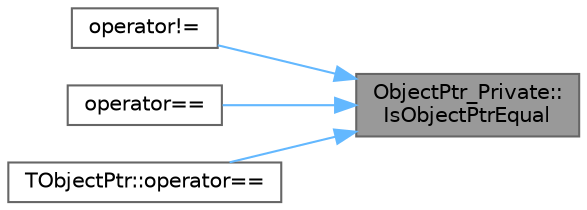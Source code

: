 digraph "ObjectPtr_Private::IsObjectPtrEqual"
{
 // INTERACTIVE_SVG=YES
 // LATEX_PDF_SIZE
  bgcolor="transparent";
  edge [fontname=Helvetica,fontsize=10,labelfontname=Helvetica,labelfontsize=10];
  node [fontname=Helvetica,fontsize=10,shape=box,height=0.2,width=0.4];
  rankdir="RL";
  Node1 [id="Node000001",label="ObjectPtr_Private::\lIsObjectPtrEqual",height=0.2,width=0.4,color="gray40", fillcolor="grey60", style="filled", fontcolor="black",tooltip="Perform shallow equality check between a TObjectPtr and another (non TObjectPtr) type that we can coe..."];
  Node1 -> Node2 [id="edge1_Node000001_Node000002",dir="back",color="steelblue1",style="solid",tooltip=" "];
  Node2 [id="Node000002",label="operator!=",height=0.2,width=0.4,color="grey40", fillcolor="white", style="filled",URL="$d6/d75/ObjectPtr_8h.html#acc5031c5eef6a6bf689026ccd68a7600",tooltip=" "];
  Node1 -> Node3 [id="edge2_Node000001_Node000003",dir="back",color="steelblue1",style="solid",tooltip=" "];
  Node3 [id="Node000003",label="operator==",height=0.2,width=0.4,color="grey40", fillcolor="white", style="filled",URL="$d6/d75/ObjectPtr_8h.html#a45f972f4363e347da89b134a9c31f58f",tooltip=" "];
  Node1 -> Node4 [id="edge3_Node000001_Node000004",dir="back",color="steelblue1",style="solid",tooltip=" "];
  Node4 [id="Node000004",label="TObjectPtr::operator==",height=0.2,width=0.4,color="grey40", fillcolor="white", style="filled",URL="$d4/d0b/structTObjectPtr.html#adbc89a3227cd877e9faf5ad9d4acfc0d",tooltip=" "];
}
